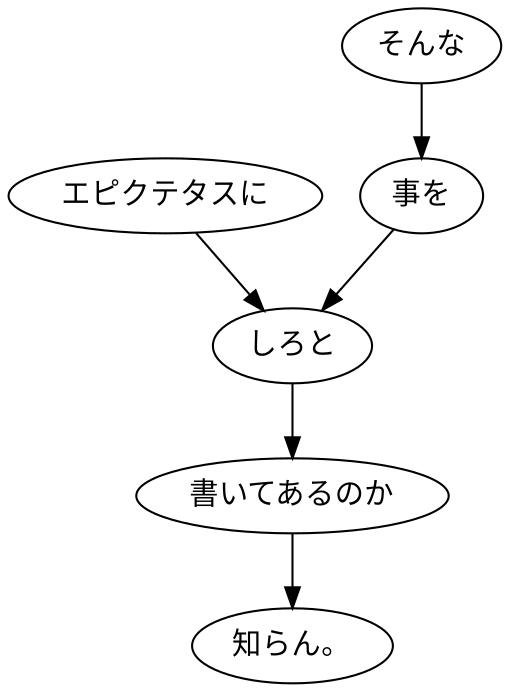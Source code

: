 digraph graph1255 {
	node0 [label="エピクテタスに"];
	node1 [label="そんな"];
	node2 [label="事を"];
	node3 [label="しろと"];
	node4 [label="書いてあるのか"];
	node5 [label="知らん。"];
	node0 -> node3;
	node1 -> node2;
	node2 -> node3;
	node3 -> node4;
	node4 -> node5;
}
